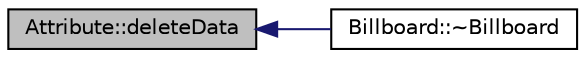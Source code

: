 digraph "Attribute::deleteData"
{
  edge [fontname="Helvetica",fontsize="10",labelfontname="Helvetica",labelfontsize="10"];
  node [fontname="Helvetica",fontsize="10",shape=record];
  rankdir="LR";
  Node1 [label="Attribute::deleteData",height=0.2,width=0.4,color="black", fillcolor="grey75", style="filled", fontcolor="black"];
  Node1 -> Node2 [dir="back",color="midnightblue",fontsize="10",style="solid",fontname="Helvetica"];
  Node2 [label="Billboard::~Billboard",height=0.2,width=0.4,color="black", fillcolor="white", style="filled",URL="$class_billboard.html#a0a1c7c220f3622c635fda7ded5f1fdcb"];
}

